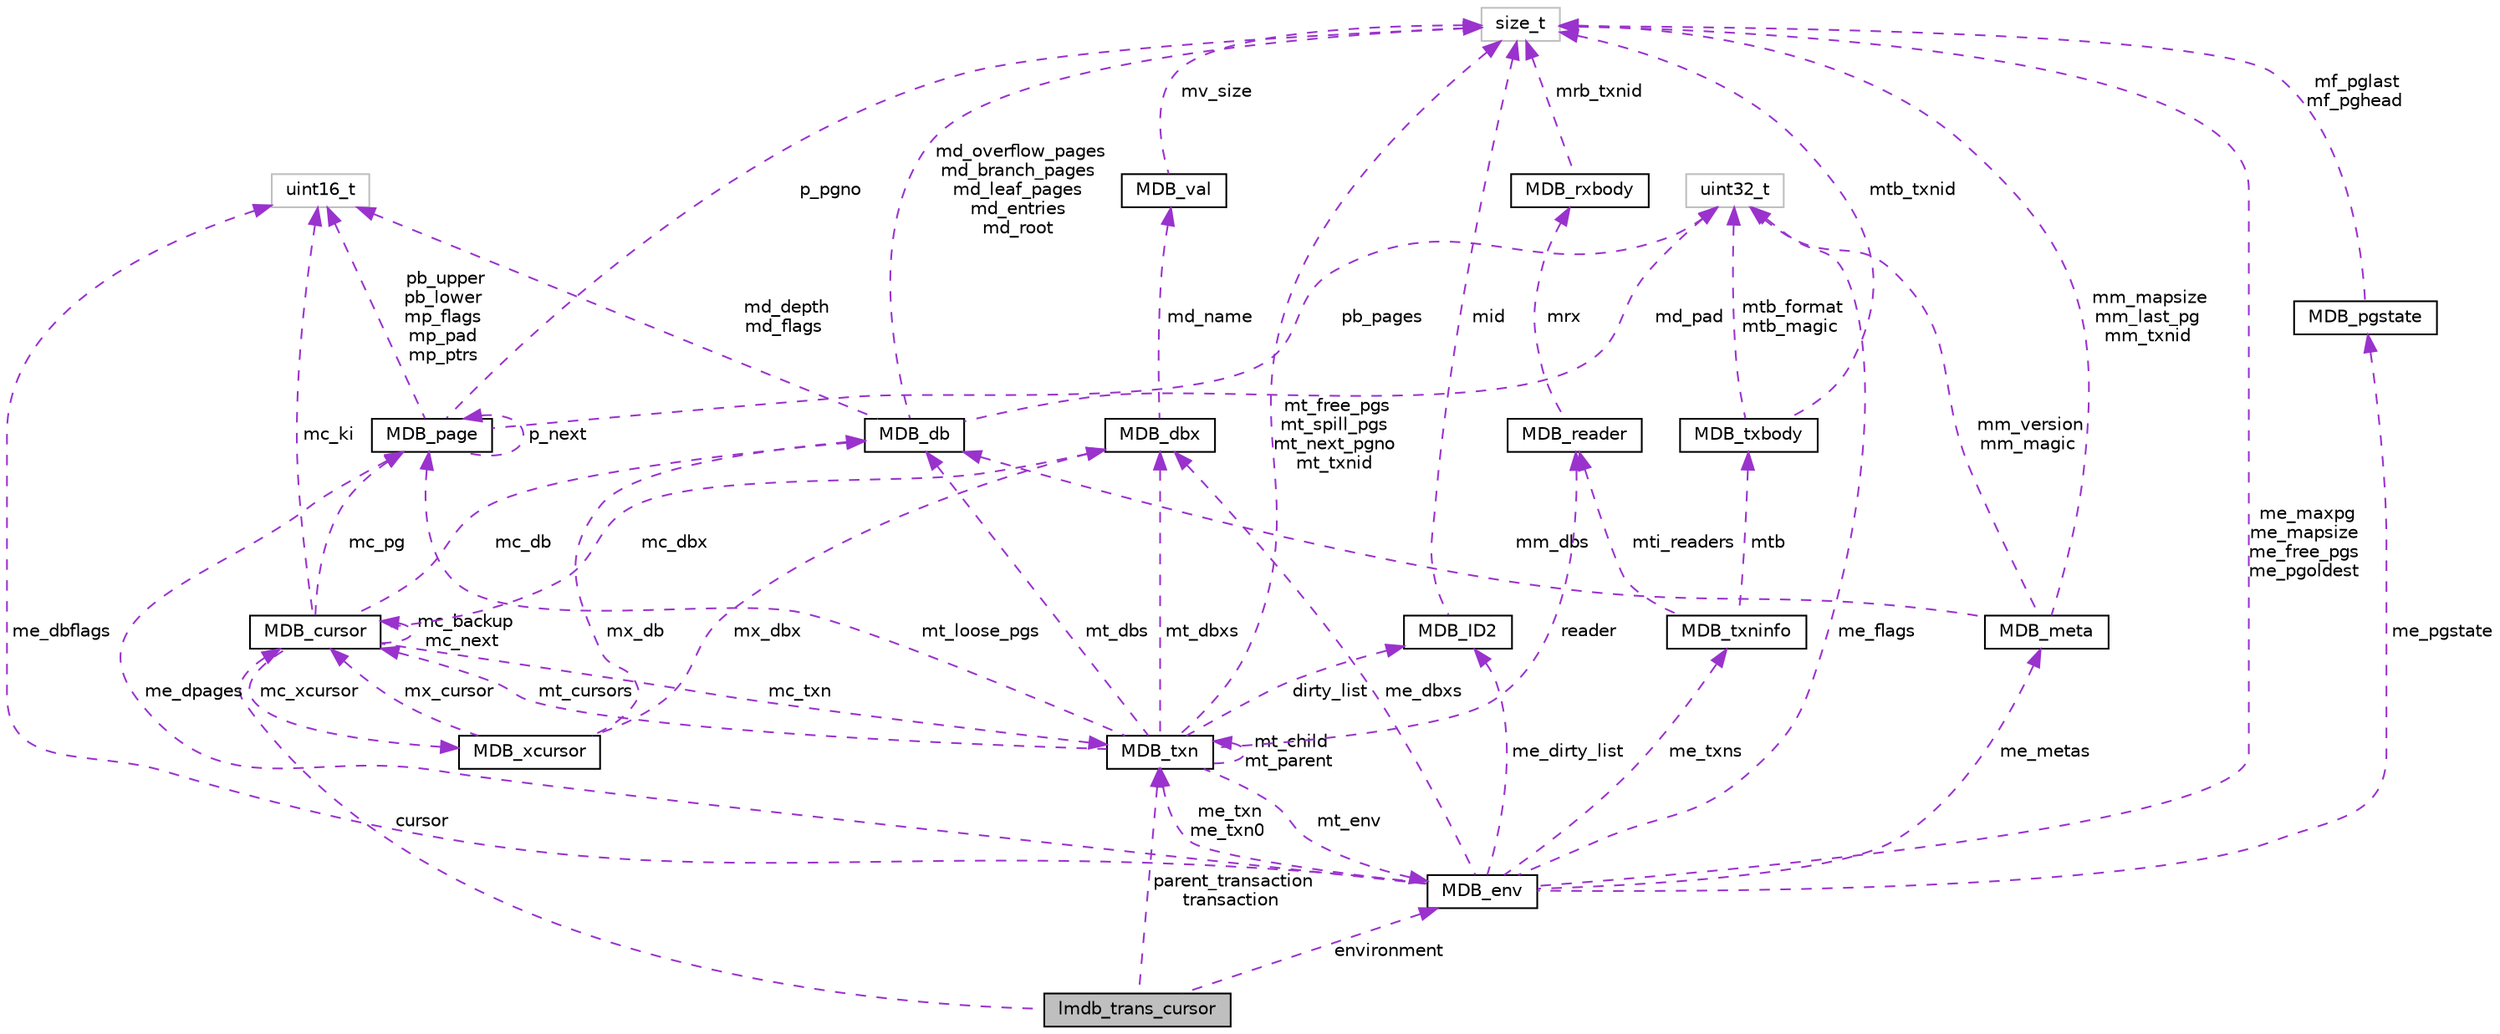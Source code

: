 digraph "lmdb_trans_cursor"
{
  edge [fontname="Helvetica",fontsize="10",labelfontname="Helvetica",labelfontsize="10"];
  node [fontname="Helvetica",fontsize="10",shape=record];
  Node1 [label="lmdb_trans_cursor",height=0.2,width=0.4,color="black", fillcolor="grey75", style="filled", fontcolor="black"];
  Node2 -> Node1 [dir="back",color="darkorchid3",fontsize="10",style="dashed",label=" cursor" ,fontname="Helvetica"];
  Node2 [label="MDB_cursor",height=0.2,width=0.4,color="black", fillcolor="white", style="filled",URL="$struct_m_d_b__cursor.html"];
  Node3 -> Node2 [dir="back",color="darkorchid3",fontsize="10",style="dashed",label=" mc_db" ,fontname="Helvetica"];
  Node3 [label="MDB_db",height=0.2,width=0.4,color="black", fillcolor="white", style="filled",URL="$struct_m_d_b__db.html"];
  Node4 -> Node3 [dir="back",color="darkorchid3",fontsize="10",style="dashed",label=" md_pad" ,fontname="Helvetica"];
  Node4 [label="uint32_t",height=0.2,width=0.4,color="grey75", fillcolor="white", style="filled"];
  Node5 -> Node3 [dir="back",color="darkorchid3",fontsize="10",style="dashed",label=" md_depth\nmd_flags" ,fontname="Helvetica"];
  Node5 [label="uint16_t",height=0.2,width=0.4,color="grey75", fillcolor="white", style="filled"];
  Node6 -> Node3 [dir="back",color="darkorchid3",fontsize="10",style="dashed",label=" md_overflow_pages\nmd_branch_pages\nmd_leaf_pages\nmd_entries\nmd_root" ,fontname="Helvetica"];
  Node6 [label="size_t",height=0.2,width=0.4,color="grey75", fillcolor="white", style="filled"];
  Node7 -> Node2 [dir="back",color="darkorchid3",fontsize="10",style="dashed",label=" mc_dbx" ,fontname="Helvetica"];
  Node7 [label="MDB_dbx",height=0.2,width=0.4,color="black", fillcolor="white", style="filled",URL="$struct_m_d_b__dbx.html"];
  Node8 -> Node7 [dir="back",color="darkorchid3",fontsize="10",style="dashed",label=" md_name" ,fontname="Helvetica"];
  Node8 [label="MDB_val",height=0.2,width=0.4,color="black", fillcolor="white", style="filled",URL="$struct_m_d_b__val.html",tooltip="Generic structure used for passing keys and data in and out of the database. "];
  Node6 -> Node8 [dir="back",color="darkorchid3",fontsize="10",style="dashed",label=" mv_size" ,fontname="Helvetica"];
  Node5 -> Node2 [dir="back",color="darkorchid3",fontsize="10",style="dashed",label=" mc_ki" ,fontname="Helvetica"];
  Node2 -> Node2 [dir="back",color="darkorchid3",fontsize="10",style="dashed",label=" mc_backup\nmc_next" ,fontname="Helvetica"];
  Node9 -> Node2 [dir="back",color="darkorchid3",fontsize="10",style="dashed",label=" mc_txn" ,fontname="Helvetica"];
  Node9 [label="MDB_txn",height=0.2,width=0.4,color="black", fillcolor="white", style="filled",URL="$struct_m_d_b__txn.html"];
  Node3 -> Node9 [dir="back",color="darkorchid3",fontsize="10",style="dashed",label=" mt_dbs" ,fontname="Helvetica"];
  Node7 -> Node9 [dir="back",color="darkorchid3",fontsize="10",style="dashed",label=" mt_dbxs" ,fontname="Helvetica"];
  Node2 -> Node9 [dir="back",color="darkorchid3",fontsize="10",style="dashed",label=" mt_cursors" ,fontname="Helvetica"];
  Node10 -> Node9 [dir="back",color="darkorchid3",fontsize="10",style="dashed",label=" reader" ,fontname="Helvetica"];
  Node10 [label="MDB_reader",height=0.2,width=0.4,color="black", fillcolor="white", style="filled",URL="$struct_m_d_b__reader.html"];
  Node11 -> Node10 [dir="back",color="darkorchid3",fontsize="10",style="dashed",label=" mrx" ,fontname="Helvetica"];
  Node11 [label="MDB_rxbody",height=0.2,width=0.4,color="black", fillcolor="white", style="filled",URL="$struct_m_d_b__rxbody.html"];
  Node6 -> Node11 [dir="back",color="darkorchid3",fontsize="10",style="dashed",label=" mrb_txnid" ,fontname="Helvetica"];
  Node9 -> Node9 [dir="back",color="darkorchid3",fontsize="10",style="dashed",label=" mt_child\nmt_parent" ,fontname="Helvetica"];
  Node12 -> Node9 [dir="back",color="darkorchid3",fontsize="10",style="dashed",label=" dirty_list" ,fontname="Helvetica"];
  Node12 [label="MDB_ID2",height=0.2,width=0.4,color="black", fillcolor="white", style="filled",URL="$struct_m_d_b___i_d2.html"];
  Node6 -> Node12 [dir="back",color="darkorchid3",fontsize="10",style="dashed",label=" mid" ,fontname="Helvetica"];
  Node13 -> Node9 [dir="back",color="darkorchid3",fontsize="10",style="dashed",label=" mt_loose_pgs" ,fontname="Helvetica"];
  Node13 [label="MDB_page",height=0.2,width=0.4,color="black", fillcolor="white", style="filled",URL="$struct_m_d_b__page.html"];
  Node4 -> Node13 [dir="back",color="darkorchid3",fontsize="10",style="dashed",label=" pb_pages" ,fontname="Helvetica"];
  Node5 -> Node13 [dir="back",color="darkorchid3",fontsize="10",style="dashed",label=" pb_upper\npb_lower\nmp_flags\nmp_pad\nmp_ptrs" ,fontname="Helvetica"];
  Node13 -> Node13 [dir="back",color="darkorchid3",fontsize="10",style="dashed",label=" p_next" ,fontname="Helvetica"];
  Node6 -> Node13 [dir="back",color="darkorchid3",fontsize="10",style="dashed",label=" p_pgno" ,fontname="Helvetica"];
  Node14 -> Node9 [dir="back",color="darkorchid3",fontsize="10",style="dashed",label=" mt_env" ,fontname="Helvetica"];
  Node14 [label="MDB_env",height=0.2,width=0.4,color="black", fillcolor="white", style="filled",URL="$struct_m_d_b__env.html"];
  Node4 -> Node14 [dir="back",color="darkorchid3",fontsize="10",style="dashed",label=" me_flags" ,fontname="Helvetica"];
  Node7 -> Node14 [dir="back",color="darkorchid3",fontsize="10",style="dashed",label=" me_dbxs" ,fontname="Helvetica"];
  Node15 -> Node14 [dir="back",color="darkorchid3",fontsize="10",style="dashed",label=" me_metas" ,fontname="Helvetica"];
  Node15 [label="MDB_meta",height=0.2,width=0.4,color="black", fillcolor="white", style="filled",URL="$struct_m_d_b__meta.html"];
  Node3 -> Node15 [dir="back",color="darkorchid3",fontsize="10",style="dashed",label=" mm_dbs" ,fontname="Helvetica"];
  Node4 -> Node15 [dir="back",color="darkorchid3",fontsize="10",style="dashed",label=" mm_version\nmm_magic" ,fontname="Helvetica"];
  Node6 -> Node15 [dir="back",color="darkorchid3",fontsize="10",style="dashed",label=" mm_mapsize\nmm_last_pg\nmm_txnid" ,fontname="Helvetica"];
  Node5 -> Node14 [dir="back",color="darkorchid3",fontsize="10",style="dashed",label=" me_dbflags" ,fontname="Helvetica"];
  Node9 -> Node14 [dir="back",color="darkorchid3",fontsize="10",style="dashed",label=" me_txn\nme_txn0" ,fontname="Helvetica"];
  Node12 -> Node14 [dir="back",color="darkorchid3",fontsize="10",style="dashed",label=" me_dirty_list" ,fontname="Helvetica"];
  Node13 -> Node14 [dir="back",color="darkorchid3",fontsize="10",style="dashed",label=" me_dpages" ,fontname="Helvetica"];
  Node16 -> Node14 [dir="back",color="darkorchid3",fontsize="10",style="dashed",label=" me_txns" ,fontname="Helvetica"];
  Node16 [label="MDB_txninfo",height=0.2,width=0.4,color="black", fillcolor="white", style="filled",URL="$struct_m_d_b__txninfo.html"];
  Node10 -> Node16 [dir="back",color="darkorchid3",fontsize="10",style="dashed",label=" mti_readers" ,fontname="Helvetica"];
  Node17 -> Node16 [dir="back",color="darkorchid3",fontsize="10",style="dashed",label=" mtb" ,fontname="Helvetica"];
  Node17 [label="MDB_txbody",height=0.2,width=0.4,color="black", fillcolor="white", style="filled",URL="$struct_m_d_b__txbody.html"];
  Node4 -> Node17 [dir="back",color="darkorchid3",fontsize="10",style="dashed",label=" mtb_format\nmtb_magic" ,fontname="Helvetica"];
  Node6 -> Node17 [dir="back",color="darkorchid3",fontsize="10",style="dashed",label=" mtb_txnid" ,fontname="Helvetica"];
  Node18 -> Node14 [dir="back",color="darkorchid3",fontsize="10",style="dashed",label=" me_pgstate" ,fontname="Helvetica"];
  Node18 [label="MDB_pgstate",height=0.2,width=0.4,color="black", fillcolor="white", style="filled",URL="$struct_m_d_b__pgstate.html"];
  Node6 -> Node18 [dir="back",color="darkorchid3",fontsize="10",style="dashed",label=" mf_pglast\nmf_pghead" ,fontname="Helvetica"];
  Node6 -> Node14 [dir="back",color="darkorchid3",fontsize="10",style="dashed",label=" me_maxpg\nme_mapsize\nme_free_pgs\nme_pgoldest" ,fontname="Helvetica"];
  Node6 -> Node9 [dir="back",color="darkorchid3",fontsize="10",style="dashed",label=" mt_free_pgs\nmt_spill_pgs\nmt_next_pgno\nmt_txnid" ,fontname="Helvetica"];
  Node13 -> Node2 [dir="back",color="darkorchid3",fontsize="10",style="dashed",label=" mc_pg" ,fontname="Helvetica"];
  Node19 -> Node2 [dir="back",color="darkorchid3",fontsize="10",style="dashed",label=" mc_xcursor" ,fontname="Helvetica"];
  Node19 [label="MDB_xcursor",height=0.2,width=0.4,color="black", fillcolor="white", style="filled",URL="$struct_m_d_b__xcursor.html"];
  Node3 -> Node19 [dir="back",color="darkorchid3",fontsize="10",style="dashed",label=" mx_db" ,fontname="Helvetica"];
  Node7 -> Node19 [dir="back",color="darkorchid3",fontsize="10",style="dashed",label=" mx_dbx" ,fontname="Helvetica"];
  Node2 -> Node19 [dir="back",color="darkorchid3",fontsize="10",style="dashed",label=" mx_cursor" ,fontname="Helvetica"];
  Node9 -> Node1 [dir="back",color="darkorchid3",fontsize="10",style="dashed",label=" parent_transaction\ntransaction" ,fontname="Helvetica"];
  Node14 -> Node1 [dir="back",color="darkorchid3",fontsize="10",style="dashed",label=" environment" ,fontname="Helvetica"];
}
